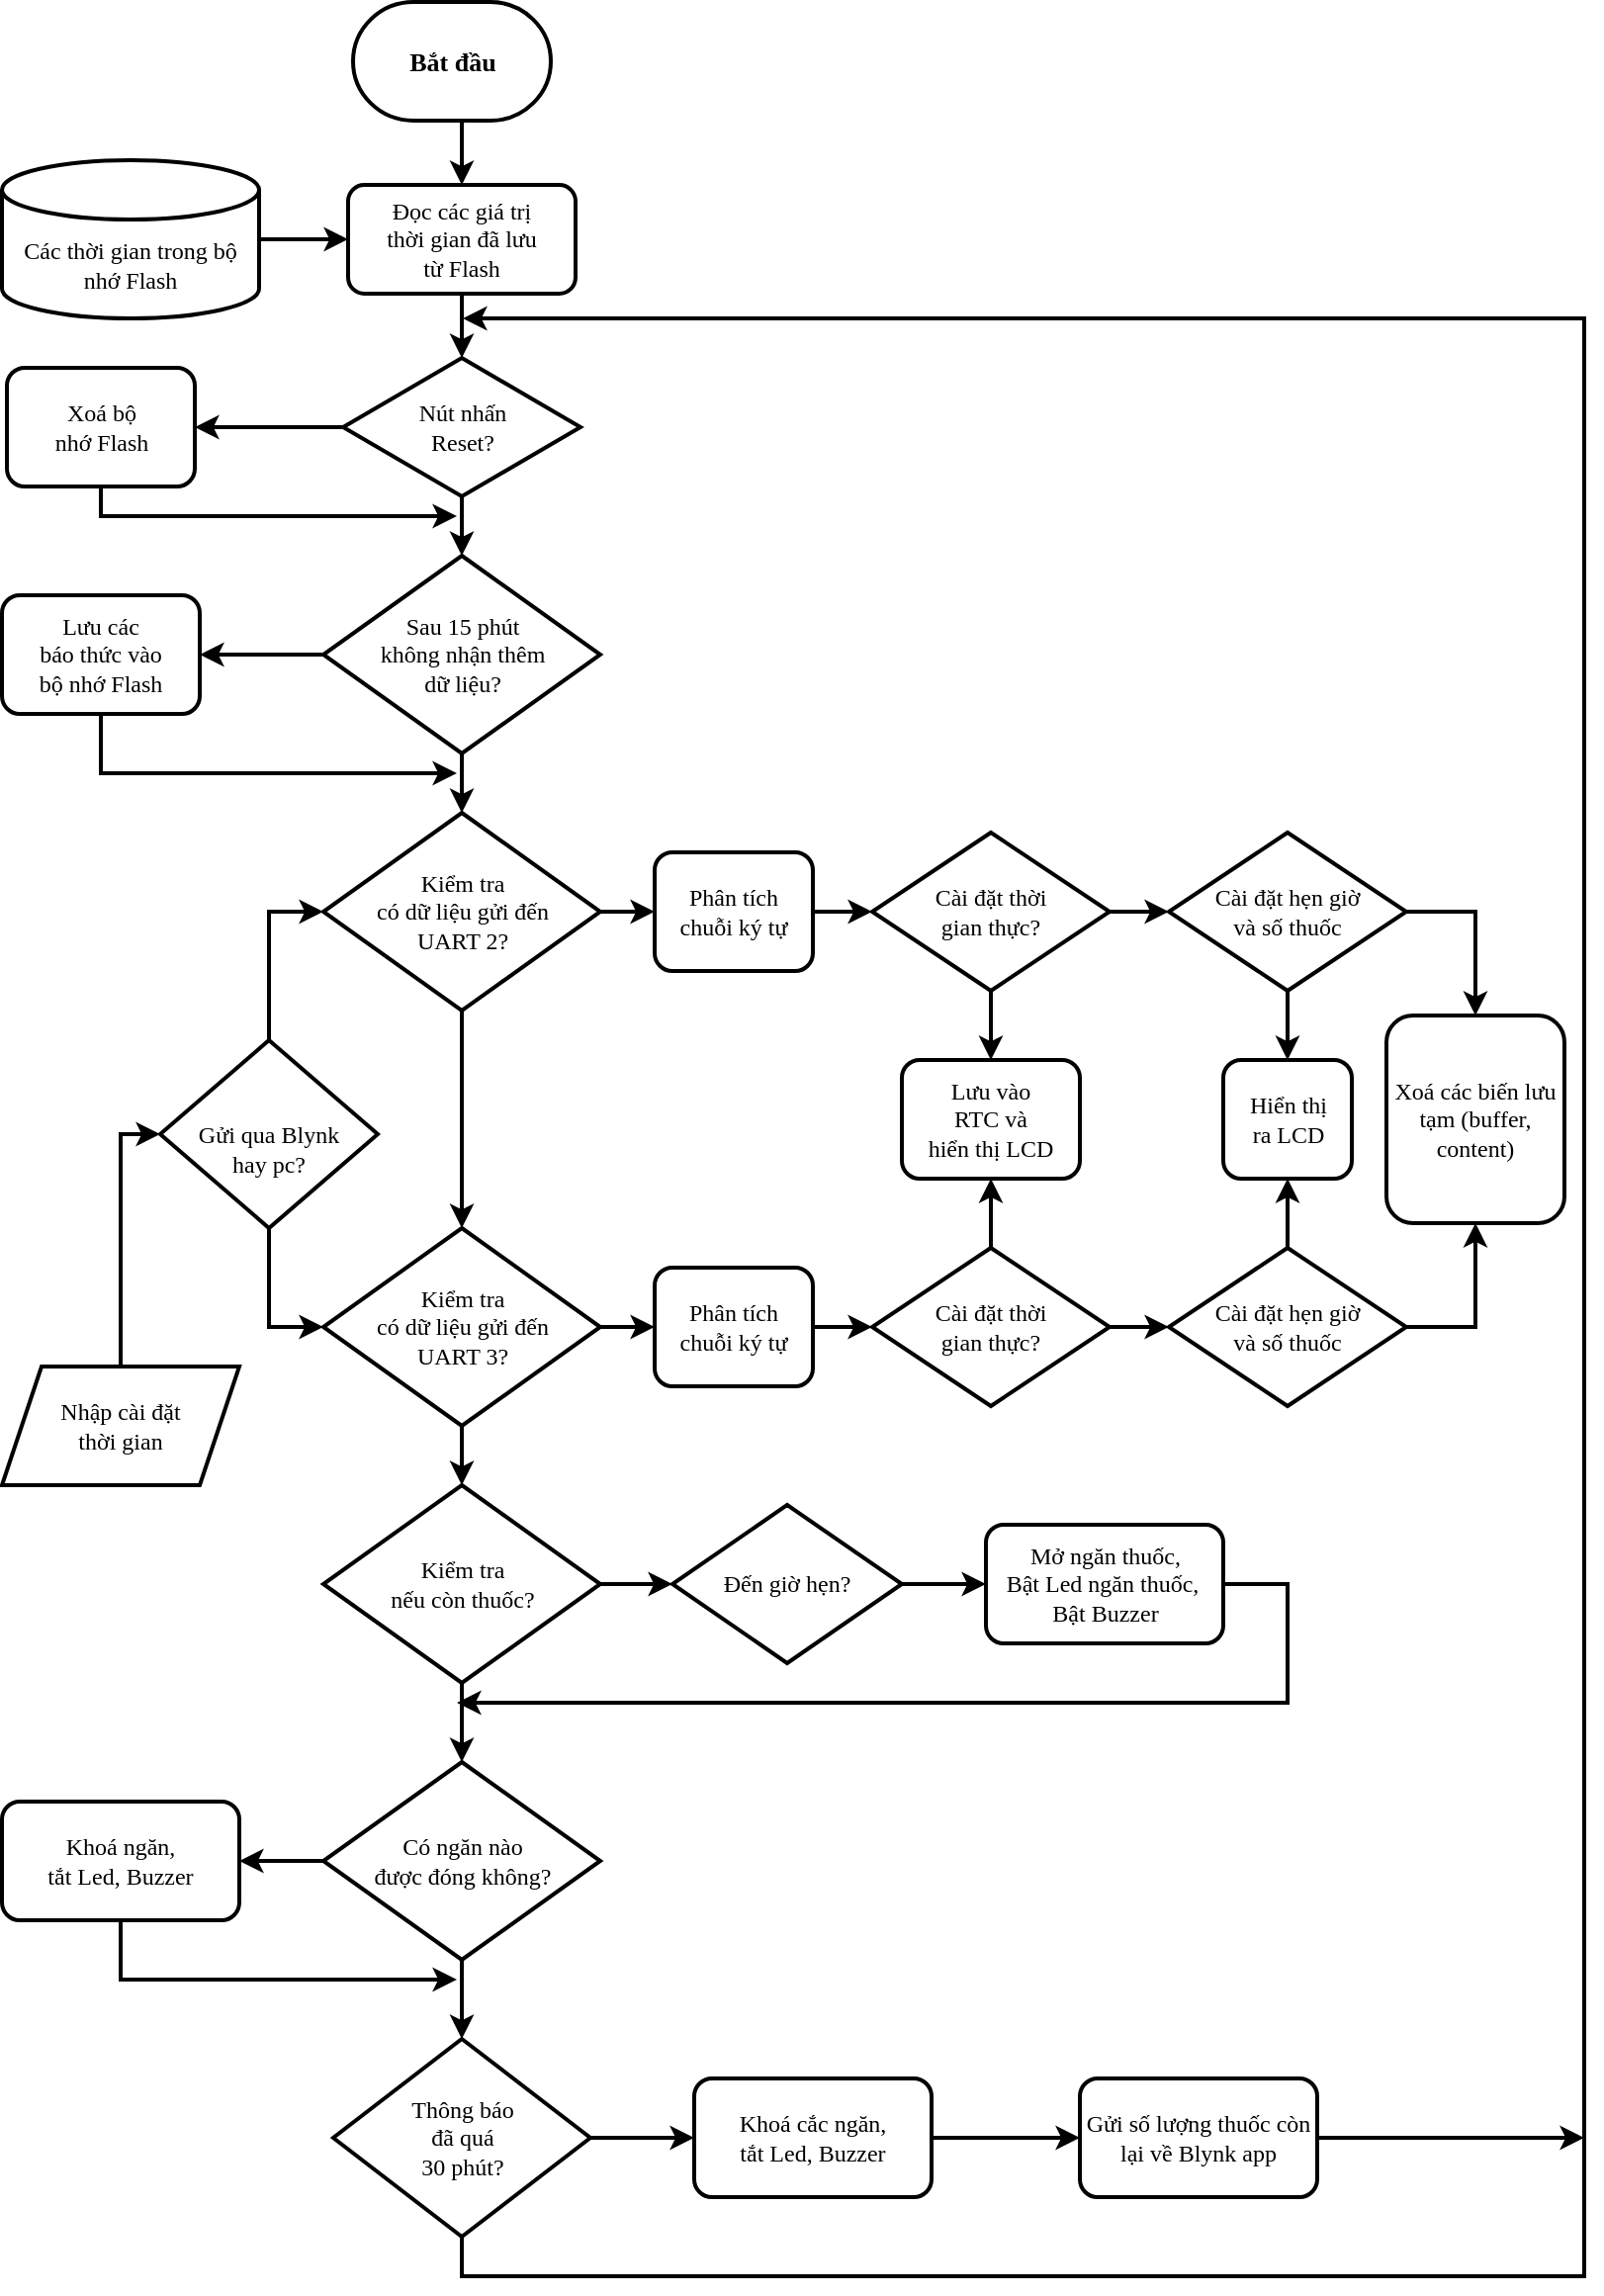 <mxfile version="14.7.6" type="github">
  <diagram id="C5RBs43oDa-KdzZeNtuy" name="Page-1">
    <mxGraphModel dx="868" dy="450" grid="1" gridSize="10" guides="1" tooltips="1" connect="1" arrows="1" fold="1" page="1" pageScale="1" pageWidth="827" pageHeight="1169" math="0" shadow="0">
      <root>
        <mxCell id="WIyWlLk6GJQsqaUBKTNV-0" />
        <mxCell id="WIyWlLk6GJQsqaUBKTNV-1" parent="WIyWlLk6GJQsqaUBKTNV-0" />
        <mxCell id="qwEOwE-_AJAWrVWyedu_-19" style="edgeStyle=orthogonalEdgeStyle;rounded=0;orthogonalLoop=1;jettySize=auto;html=1;exitX=0.5;exitY=1;exitDx=0;exitDy=0;exitPerimeter=0;entryX=0.5;entryY=0;entryDx=0;entryDy=0;strokeWidth=2;fontFamily=Verdana;fontStyle=0" edge="1" parent="WIyWlLk6GJQsqaUBKTNV-1" source="qwEOwE-_AJAWrVWyedu_-0" target="qwEOwE-_AJAWrVWyedu_-1">
          <mxGeometry relative="1" as="geometry" />
        </mxCell>
        <mxCell id="qwEOwE-_AJAWrVWyedu_-0" value="&lt;h4&gt;&lt;font style=&quot;font-size: 13px&quot;&gt;Bắt đầu&lt;/font&gt;&lt;/h4&gt;" style="strokeWidth=2;html=1;shape=mxgraph.flowchart.terminator;whiteSpace=wrap;fontFamily=Verdana;fontStyle=0" vertex="1" parent="WIyWlLk6GJQsqaUBKTNV-1">
          <mxGeometry x="187.5" y="10" width="100" height="60" as="geometry" />
        </mxCell>
        <mxCell id="qwEOwE-_AJAWrVWyedu_-20" style="edgeStyle=orthogonalEdgeStyle;rounded=0;orthogonalLoop=1;jettySize=auto;html=1;exitX=0.5;exitY=1;exitDx=0;exitDy=0;entryX=0.5;entryY=0;entryDx=0;entryDy=0;strokeWidth=2;fontFamily=Verdana;fontStyle=0" edge="1" parent="WIyWlLk6GJQsqaUBKTNV-1" source="qwEOwE-_AJAWrVWyedu_-1" target="qwEOwE-_AJAWrVWyedu_-4">
          <mxGeometry relative="1" as="geometry" />
        </mxCell>
        <mxCell id="qwEOwE-_AJAWrVWyedu_-1" value="&lt;p&gt;Đọc các giá trị &lt;br&gt;thời gian đã lưu &lt;br&gt;từ Flash&lt;/p&gt;" style="rounded=1;whiteSpace=wrap;html=1;strokeWidth=2;fontFamily=Verdana;fontStyle=0" vertex="1" parent="WIyWlLk6GJQsqaUBKTNV-1">
          <mxGeometry x="185" y="102.5" width="115" height="55" as="geometry" />
        </mxCell>
        <mxCell id="qwEOwE-_AJAWrVWyedu_-21" style="edgeStyle=orthogonalEdgeStyle;rounded=0;orthogonalLoop=1;jettySize=auto;html=1;exitX=1;exitY=0.5;exitDx=0;exitDy=0;exitPerimeter=0;strokeWidth=2;fontFamily=Verdana;fontStyle=0" edge="1" parent="WIyWlLk6GJQsqaUBKTNV-1" source="qwEOwE-_AJAWrVWyedu_-2" target="qwEOwE-_AJAWrVWyedu_-1">
          <mxGeometry relative="1" as="geometry" />
        </mxCell>
        <mxCell id="qwEOwE-_AJAWrVWyedu_-2" value="Các thời gian trong bộ nhớ Flash" style="shape=cylinder3;whiteSpace=wrap;html=1;boundedLbl=1;backgroundOutline=1;size=15;strokeWidth=2;fontFamily=Verdana;fontStyle=0" vertex="1" parent="WIyWlLk6GJQsqaUBKTNV-1">
          <mxGeometry x="10" y="90" width="130" height="80" as="geometry" />
        </mxCell>
        <mxCell id="qwEOwE-_AJAWrVWyedu_-124" style="edgeStyle=orthogonalEdgeStyle;rounded=0;jumpSize=6;orthogonalLoop=1;jettySize=auto;html=1;exitX=0.5;exitY=1;exitDx=0;exitDy=0;fontFamily=Verdana;strokeWidth=2;" edge="1" parent="WIyWlLk6GJQsqaUBKTNV-1" source="qwEOwE-_AJAWrVWyedu_-3">
          <mxGeometry relative="1" as="geometry">
            <mxPoint x="240" y="270" as="targetPoint" />
            <Array as="points">
              <mxPoint x="60" y="270" />
            </Array>
          </mxGeometry>
        </mxCell>
        <mxCell id="qwEOwE-_AJAWrVWyedu_-3" value="Xoá bộ &lt;br&gt;nhớ Flash" style="rounded=1;whiteSpace=wrap;html=1;strokeWidth=2;fontFamily=Verdana;fontStyle=0" vertex="1" parent="WIyWlLk6GJQsqaUBKTNV-1">
          <mxGeometry x="12.5" y="195" width="95" height="60" as="geometry" />
        </mxCell>
        <mxCell id="qwEOwE-_AJAWrVWyedu_-22" style="edgeStyle=orthogonalEdgeStyle;rounded=0;orthogonalLoop=1;jettySize=auto;html=1;exitX=0;exitY=0.5;exitDx=0;exitDy=0;strokeWidth=2;fontFamily=Verdana;fontStyle=0" edge="1" parent="WIyWlLk6GJQsqaUBKTNV-1" source="qwEOwE-_AJAWrVWyedu_-4" target="qwEOwE-_AJAWrVWyedu_-3">
          <mxGeometry relative="1" as="geometry" />
        </mxCell>
        <mxCell id="qwEOwE-_AJAWrVWyedu_-108" style="edgeStyle=orthogonalEdgeStyle;rounded=0;jumpSize=6;orthogonalLoop=1;jettySize=auto;html=1;exitX=0.5;exitY=1;exitDx=0;exitDy=0;entryX=0.5;entryY=0;entryDx=0;entryDy=0;fontFamily=Verdana;strokeWidth=2;" edge="1" parent="WIyWlLk6GJQsqaUBKTNV-1" source="qwEOwE-_AJAWrVWyedu_-4" target="qwEOwE-_AJAWrVWyedu_-5">
          <mxGeometry relative="1" as="geometry" />
        </mxCell>
        <mxCell id="qwEOwE-_AJAWrVWyedu_-4" value="Nút nhấn &lt;br&gt;Reset?" style="rhombus;whiteSpace=wrap;html=1;strokeWidth=2;fontFamily=Verdana;fontStyle=0" vertex="1" parent="WIyWlLk6GJQsqaUBKTNV-1">
          <mxGeometry x="182.5" y="190" width="120" height="70" as="geometry" />
        </mxCell>
        <mxCell id="qwEOwE-_AJAWrVWyedu_-30" style="edgeStyle=orthogonalEdgeStyle;rounded=0;jumpSize=6;orthogonalLoop=1;jettySize=auto;html=1;exitX=0.5;exitY=1;exitDx=0;exitDy=0;entryX=0.5;entryY=0;entryDx=0;entryDy=0;strokeWidth=2;fontFamily=Verdana;fontStyle=0" edge="1" parent="WIyWlLk6GJQsqaUBKTNV-1" source="qwEOwE-_AJAWrVWyedu_-5" target="qwEOwE-_AJAWrVWyedu_-7">
          <mxGeometry relative="1" as="geometry" />
        </mxCell>
        <mxCell id="qwEOwE-_AJAWrVWyedu_-118" style="edgeStyle=orthogonalEdgeStyle;rounded=0;jumpSize=6;orthogonalLoop=1;jettySize=auto;html=1;exitX=0;exitY=0.5;exitDx=0;exitDy=0;entryX=1;entryY=0.5;entryDx=0;entryDy=0;fontFamily=Verdana;strokeWidth=2;" edge="1" parent="WIyWlLk6GJQsqaUBKTNV-1" source="qwEOwE-_AJAWrVWyedu_-5" target="qwEOwE-_AJAWrVWyedu_-6">
          <mxGeometry relative="1" as="geometry" />
        </mxCell>
        <mxCell id="qwEOwE-_AJAWrVWyedu_-5" value="Sau 15 phút &lt;br&gt;không nhận thêm &lt;br&gt;dữ liệu?" style="rhombus;whiteSpace=wrap;html=1;strokeWidth=2;fontFamily=Verdana;fontStyle=0" vertex="1" parent="WIyWlLk6GJQsqaUBKTNV-1">
          <mxGeometry x="172.5" y="290" width="140" height="100" as="geometry" />
        </mxCell>
        <mxCell id="qwEOwE-_AJAWrVWyedu_-123" style="edgeStyle=orthogonalEdgeStyle;rounded=0;jumpSize=6;orthogonalLoop=1;jettySize=auto;html=1;exitX=0.5;exitY=1;exitDx=0;exitDy=0;fontFamily=Verdana;strokeWidth=2;" edge="1" parent="WIyWlLk6GJQsqaUBKTNV-1" source="qwEOwE-_AJAWrVWyedu_-6">
          <mxGeometry relative="1" as="geometry">
            <mxPoint x="240" y="400" as="targetPoint" />
            <Array as="points">
              <mxPoint x="60" y="400" />
            </Array>
          </mxGeometry>
        </mxCell>
        <mxCell id="qwEOwE-_AJAWrVWyedu_-6" value="Lưu các &lt;br&gt;báo thức vào&lt;br&gt;bộ nhớ Flash" style="rounded=1;whiteSpace=wrap;html=1;strokeWidth=2;fontFamily=Verdana;fontStyle=0" vertex="1" parent="WIyWlLk6GJQsqaUBKTNV-1">
          <mxGeometry x="10" y="310" width="100" height="60" as="geometry" />
        </mxCell>
        <mxCell id="qwEOwE-_AJAWrVWyedu_-32" style="edgeStyle=orthogonalEdgeStyle;rounded=0;jumpSize=6;orthogonalLoop=1;jettySize=auto;html=1;exitX=0.5;exitY=1;exitDx=0;exitDy=0;entryX=0.5;entryY=0;entryDx=0;entryDy=0;strokeWidth=2;fontFamily=Verdana;fontStyle=0" edge="1" parent="WIyWlLk6GJQsqaUBKTNV-1" source="qwEOwE-_AJAWrVWyedu_-7" target="qwEOwE-_AJAWrVWyedu_-8">
          <mxGeometry relative="1" as="geometry" />
        </mxCell>
        <mxCell id="qwEOwE-_AJAWrVWyedu_-66" style="edgeStyle=orthogonalEdgeStyle;rounded=0;jumpSize=6;orthogonalLoop=1;jettySize=auto;html=1;exitX=1;exitY=0.5;exitDx=0;exitDy=0;entryX=0;entryY=0.5;entryDx=0;entryDy=0;strokeWidth=2;fontFamily=Verdana;fontStyle=0" edge="1" parent="WIyWlLk6GJQsqaUBKTNV-1" source="qwEOwE-_AJAWrVWyedu_-7" target="qwEOwE-_AJAWrVWyedu_-65">
          <mxGeometry relative="1" as="geometry" />
        </mxCell>
        <mxCell id="qwEOwE-_AJAWrVWyedu_-7" value="Kiểm tra &lt;br&gt;có dữ liệu gửi đến &lt;br&gt;UART 2?" style="rhombus;whiteSpace=wrap;html=1;strokeWidth=2;fontFamily=Verdana;fontStyle=0" vertex="1" parent="WIyWlLk6GJQsqaUBKTNV-1">
          <mxGeometry x="172.5" y="420" width="140" height="100" as="geometry" />
        </mxCell>
        <mxCell id="qwEOwE-_AJAWrVWyedu_-40" style="edgeStyle=orthogonalEdgeStyle;rounded=0;jumpSize=6;orthogonalLoop=1;jettySize=auto;html=1;exitX=0.5;exitY=1;exitDx=0;exitDy=0;entryX=0.5;entryY=0;entryDx=0;entryDy=0;strokeWidth=2;fontFamily=Verdana;fontStyle=0" edge="1" parent="WIyWlLk6GJQsqaUBKTNV-1" source="qwEOwE-_AJAWrVWyedu_-8" target="qwEOwE-_AJAWrVWyedu_-9">
          <mxGeometry relative="1" as="geometry" />
        </mxCell>
        <mxCell id="qwEOwE-_AJAWrVWyedu_-73" style="edgeStyle=orthogonalEdgeStyle;rounded=0;jumpSize=6;orthogonalLoop=1;jettySize=auto;html=1;exitX=1;exitY=0.5;exitDx=0;exitDy=0;entryX=0;entryY=0.5;entryDx=0;entryDy=0;strokeWidth=2;fontFamily=Verdana;fontStyle=0" edge="1" parent="WIyWlLk6GJQsqaUBKTNV-1" source="qwEOwE-_AJAWrVWyedu_-8" target="qwEOwE-_AJAWrVWyedu_-64">
          <mxGeometry relative="1" as="geometry" />
        </mxCell>
        <mxCell id="qwEOwE-_AJAWrVWyedu_-8" value="Kiểm tra &lt;br&gt;có dữ liệu gửi đến &lt;br&gt;UART 3?" style="rhombus;whiteSpace=wrap;html=1;strokeWidth=2;fontFamily=Verdana;fontStyle=0" vertex="1" parent="WIyWlLk6GJQsqaUBKTNV-1">
          <mxGeometry x="172.5" y="630" width="140" height="100" as="geometry" />
        </mxCell>
        <mxCell id="qwEOwE-_AJAWrVWyedu_-41" style="edgeStyle=orthogonalEdgeStyle;rounded=0;jumpSize=6;orthogonalLoop=1;jettySize=auto;html=1;exitX=0.5;exitY=1;exitDx=0;exitDy=0;strokeWidth=2;fontFamily=Verdana;fontStyle=0" edge="1" parent="WIyWlLk6GJQsqaUBKTNV-1" source="qwEOwE-_AJAWrVWyedu_-9" target="qwEOwE-_AJAWrVWyedu_-10">
          <mxGeometry relative="1" as="geometry" />
        </mxCell>
        <mxCell id="qwEOwE-_AJAWrVWyedu_-61" style="edgeStyle=orthogonalEdgeStyle;rounded=0;jumpSize=6;orthogonalLoop=1;jettySize=auto;html=1;exitX=1;exitY=0.5;exitDx=0;exitDy=0;entryX=0;entryY=0.5;entryDx=0;entryDy=0;strokeWidth=2;fontFamily=Verdana;fontStyle=0" edge="1" parent="WIyWlLk6GJQsqaUBKTNV-1" source="qwEOwE-_AJAWrVWyedu_-9" target="qwEOwE-_AJAWrVWyedu_-56">
          <mxGeometry relative="1" as="geometry" />
        </mxCell>
        <mxCell id="qwEOwE-_AJAWrVWyedu_-9" value="Kiểm tra &lt;br&gt;nếu còn thuốc?" style="rhombus;whiteSpace=wrap;html=1;strokeWidth=2;fontFamily=Verdana;fontStyle=0" vertex="1" parent="WIyWlLk6GJQsqaUBKTNV-1">
          <mxGeometry x="172.5" y="760" width="140" height="100" as="geometry" />
        </mxCell>
        <mxCell id="qwEOwE-_AJAWrVWyedu_-44" style="edgeStyle=orthogonalEdgeStyle;rounded=0;jumpSize=6;orthogonalLoop=1;jettySize=auto;html=1;exitX=0;exitY=0.5;exitDx=0;exitDy=0;entryX=1;entryY=0.5;entryDx=0;entryDy=0;strokeWidth=2;fontFamily=Verdana;fontStyle=0" edge="1" parent="WIyWlLk6GJQsqaUBKTNV-1" source="qwEOwE-_AJAWrVWyedu_-10" target="qwEOwE-_AJAWrVWyedu_-42">
          <mxGeometry relative="1" as="geometry" />
        </mxCell>
        <mxCell id="qwEOwE-_AJAWrVWyedu_-47" style="edgeStyle=orthogonalEdgeStyle;rounded=0;jumpSize=6;orthogonalLoop=1;jettySize=auto;html=1;exitX=0.5;exitY=1;exitDx=0;exitDy=0;entryX=0.5;entryY=0;entryDx=0;entryDy=0;strokeWidth=2;fontFamily=Verdana;fontStyle=0" edge="1" parent="WIyWlLk6GJQsqaUBKTNV-1" source="qwEOwE-_AJAWrVWyedu_-10" target="qwEOwE-_AJAWrVWyedu_-46">
          <mxGeometry relative="1" as="geometry" />
        </mxCell>
        <mxCell id="qwEOwE-_AJAWrVWyedu_-10" value="Có ngăn nào &lt;br&gt;được đóng không?" style="rhombus;whiteSpace=wrap;html=1;strokeWidth=2;fontFamily=Verdana;fontStyle=0" vertex="1" parent="WIyWlLk6GJQsqaUBKTNV-1">
          <mxGeometry x="172.5" y="900" width="140" height="100" as="geometry" />
        </mxCell>
        <mxCell id="qwEOwE-_AJAWrVWyedu_-97" style="edgeStyle=orthogonalEdgeStyle;rounded=0;jumpSize=6;orthogonalLoop=1;jettySize=auto;html=1;exitX=0.5;exitY=0;exitDx=0;exitDy=0;entryX=0;entryY=0.5;entryDx=0;entryDy=0;fontFamily=Verdana;strokeWidth=2;" edge="1" parent="WIyWlLk6GJQsqaUBKTNV-1" source="qwEOwE-_AJAWrVWyedu_-11" target="qwEOwE-_AJAWrVWyedu_-7">
          <mxGeometry relative="1" as="geometry" />
        </mxCell>
        <mxCell id="qwEOwE-_AJAWrVWyedu_-101" style="edgeStyle=orthogonalEdgeStyle;rounded=0;jumpSize=6;orthogonalLoop=1;jettySize=auto;html=1;exitX=0.5;exitY=1;exitDx=0;exitDy=0;entryX=0;entryY=0.5;entryDx=0;entryDy=0;fontFamily=Verdana;strokeWidth=2;" edge="1" parent="WIyWlLk6GJQsqaUBKTNV-1" source="qwEOwE-_AJAWrVWyedu_-11" target="qwEOwE-_AJAWrVWyedu_-8">
          <mxGeometry relative="1" as="geometry" />
        </mxCell>
        <mxCell id="qwEOwE-_AJAWrVWyedu_-11" value="&lt;br&gt;Gửi qua Blynk &lt;br&gt;hay pc?" style="rhombus;whiteSpace=wrap;html=1;strokeWidth=2;fontFamily=Verdana;fontStyle=0" vertex="1" parent="WIyWlLk6GJQsqaUBKTNV-1">
          <mxGeometry x="90" y="535" width="110" height="95" as="geometry" />
        </mxCell>
        <mxCell id="qwEOwE-_AJAWrVWyedu_-100" style="edgeStyle=orthogonalEdgeStyle;rounded=0;jumpSize=6;orthogonalLoop=1;jettySize=auto;html=1;exitX=0.5;exitY=0;exitDx=0;exitDy=0;entryX=0;entryY=0.5;entryDx=0;entryDy=0;fontFamily=Verdana;strokeWidth=2;" edge="1" parent="WIyWlLk6GJQsqaUBKTNV-1" source="qwEOwE-_AJAWrVWyedu_-12" target="qwEOwE-_AJAWrVWyedu_-11">
          <mxGeometry relative="1" as="geometry" />
        </mxCell>
        <mxCell id="qwEOwE-_AJAWrVWyedu_-12" value="Nhập cài đặt &lt;br&gt;thời gian" style="shape=parallelogram;perimeter=parallelogramPerimeter;whiteSpace=wrap;html=1;fixedSize=1;strokeWidth=2;fontFamily=Verdana;fontStyle=0" vertex="1" parent="WIyWlLk6GJQsqaUBKTNV-1">
          <mxGeometry x="10" y="700" width="120" height="60" as="geometry" />
        </mxCell>
        <mxCell id="qwEOwE-_AJAWrVWyedu_-68" style="edgeStyle=orthogonalEdgeStyle;rounded=0;jumpSize=6;orthogonalLoop=1;jettySize=auto;html=1;exitX=1;exitY=0.5;exitDx=0;exitDy=0;entryX=0;entryY=0.5;entryDx=0;entryDy=0;strokeWidth=2;fontFamily=Verdana;fontStyle=0" edge="1" parent="WIyWlLk6GJQsqaUBKTNV-1" source="qwEOwE-_AJAWrVWyedu_-15" target="qwEOwE-_AJAWrVWyedu_-17">
          <mxGeometry relative="1" as="geometry" />
        </mxCell>
        <mxCell id="qwEOwE-_AJAWrVWyedu_-102" style="edgeStyle=orthogonalEdgeStyle;rounded=0;jumpSize=6;orthogonalLoop=1;jettySize=auto;html=1;exitX=0.5;exitY=1;exitDx=0;exitDy=0;entryX=0.5;entryY=0;entryDx=0;entryDy=0;fontFamily=Verdana;strokeWidth=2;" edge="1" parent="WIyWlLk6GJQsqaUBKTNV-1" source="qwEOwE-_AJAWrVWyedu_-15" target="qwEOwE-_AJAWrVWyedu_-78">
          <mxGeometry relative="1" as="geometry" />
        </mxCell>
        <mxCell id="qwEOwE-_AJAWrVWyedu_-15" value="Cài đặt thời &lt;br&gt;gian thực?" style="rhombus;whiteSpace=wrap;html=1;strokeWidth=2;fontFamily=Verdana;fontStyle=0" vertex="1" parent="WIyWlLk6GJQsqaUBKTNV-1">
          <mxGeometry x="450" y="430" width="120" height="80" as="geometry" />
        </mxCell>
        <mxCell id="qwEOwE-_AJAWrVWyedu_-114" style="edgeStyle=orthogonalEdgeStyle;rounded=0;jumpSize=6;orthogonalLoop=1;jettySize=auto;html=1;exitX=0.5;exitY=1;exitDx=0;exitDy=0;entryX=0.5;entryY=0;entryDx=0;entryDy=0;fontFamily=Verdana;strokeWidth=2;" edge="1" parent="WIyWlLk6GJQsqaUBKTNV-1" source="qwEOwE-_AJAWrVWyedu_-17" target="qwEOwE-_AJAWrVWyedu_-112">
          <mxGeometry relative="1" as="geometry" />
        </mxCell>
        <mxCell id="qwEOwE-_AJAWrVWyedu_-115" style="edgeStyle=orthogonalEdgeStyle;rounded=0;jumpSize=6;orthogonalLoop=1;jettySize=auto;html=1;exitX=1;exitY=0.5;exitDx=0;exitDy=0;entryX=0.5;entryY=0;entryDx=0;entryDy=0;fontFamily=Verdana;strokeWidth=2;" edge="1" parent="WIyWlLk6GJQsqaUBKTNV-1" source="qwEOwE-_AJAWrVWyedu_-17" target="qwEOwE-_AJAWrVWyedu_-80">
          <mxGeometry relative="1" as="geometry" />
        </mxCell>
        <mxCell id="qwEOwE-_AJAWrVWyedu_-17" value="Cài đặt hẹn giờ&lt;br&gt;và số thuốc" style="rhombus;whiteSpace=wrap;html=1;strokeWidth=2;fontFamily=Verdana;fontStyle=0" vertex="1" parent="WIyWlLk6GJQsqaUBKTNV-1">
          <mxGeometry x="600" y="430" width="120" height="80" as="geometry" />
        </mxCell>
        <mxCell id="qwEOwE-_AJAWrVWyedu_-120" style="edgeStyle=orthogonalEdgeStyle;rounded=0;jumpSize=6;orthogonalLoop=1;jettySize=auto;html=1;exitX=0.5;exitY=1;exitDx=0;exitDy=0;fontFamily=Verdana;strokeWidth=2;" edge="1" parent="WIyWlLk6GJQsqaUBKTNV-1" source="qwEOwE-_AJAWrVWyedu_-42">
          <mxGeometry relative="1" as="geometry">
            <mxPoint x="240" y="1010" as="targetPoint" />
            <Array as="points">
              <mxPoint x="70" y="1010" />
            </Array>
          </mxGeometry>
        </mxCell>
        <mxCell id="qwEOwE-_AJAWrVWyedu_-42" value="Khoá ngăn, &lt;br&gt;tắt Led, Buzzer" style="rounded=1;whiteSpace=wrap;html=1;strokeWidth=2;fontFamily=Verdana;fontStyle=0" vertex="1" parent="WIyWlLk6GJQsqaUBKTNV-1">
          <mxGeometry x="10" y="920" width="120" height="60" as="geometry" />
        </mxCell>
        <mxCell id="qwEOwE-_AJAWrVWyedu_-51" style="edgeStyle=orthogonalEdgeStyle;rounded=0;jumpSize=6;orthogonalLoop=1;jettySize=auto;html=1;exitX=1;exitY=0.5;exitDx=0;exitDy=0;entryX=0;entryY=0.5;entryDx=0;entryDy=0;strokeWidth=2;fontFamily=Verdana;fontStyle=0" edge="1" parent="WIyWlLk6GJQsqaUBKTNV-1" source="qwEOwE-_AJAWrVWyedu_-46" target="qwEOwE-_AJAWrVWyedu_-49">
          <mxGeometry relative="1" as="geometry" />
        </mxCell>
        <mxCell id="qwEOwE-_AJAWrVWyedu_-106" style="edgeStyle=orthogonalEdgeStyle;rounded=0;jumpSize=6;orthogonalLoop=1;jettySize=auto;html=1;exitX=0.5;exitY=1;exitDx=0;exitDy=0;fontFamily=Verdana;strokeWidth=2;" edge="1" parent="WIyWlLk6GJQsqaUBKTNV-1" source="qwEOwE-_AJAWrVWyedu_-46">
          <mxGeometry relative="1" as="geometry">
            <mxPoint x="243" y="170" as="targetPoint" />
            <Array as="points">
              <mxPoint x="243" y="1160" />
              <mxPoint x="810" y="1160" />
              <mxPoint x="810" y="170" />
            </Array>
          </mxGeometry>
        </mxCell>
        <mxCell id="qwEOwE-_AJAWrVWyedu_-46" value="Thông báo&lt;br&gt;đã quá &lt;br&gt;30 phút?" style="rhombus;whiteSpace=wrap;html=1;strokeWidth=2;fontFamily=Verdana;fontStyle=0" vertex="1" parent="WIyWlLk6GJQsqaUBKTNV-1">
          <mxGeometry x="177.5" y="1040" width="130" height="100" as="geometry" />
        </mxCell>
        <mxCell id="qwEOwE-_AJAWrVWyedu_-52" style="edgeStyle=orthogonalEdgeStyle;rounded=0;jumpSize=6;orthogonalLoop=1;jettySize=auto;html=1;exitX=1;exitY=0.5;exitDx=0;exitDy=0;entryX=0;entryY=0.5;entryDx=0;entryDy=0;strokeWidth=2;fontFamily=Verdana;fontStyle=0" edge="1" parent="WIyWlLk6GJQsqaUBKTNV-1" source="qwEOwE-_AJAWrVWyedu_-49" target="qwEOwE-_AJAWrVWyedu_-50">
          <mxGeometry relative="1" as="geometry" />
        </mxCell>
        <mxCell id="qwEOwE-_AJAWrVWyedu_-49" value="Khoá cắc ngăn, &lt;br&gt;tắt Led, Buzzer" style="rounded=1;whiteSpace=wrap;html=1;strokeWidth=2;fontFamily=Verdana;fontStyle=0" vertex="1" parent="WIyWlLk6GJQsqaUBKTNV-1">
          <mxGeometry x="360" y="1060" width="120" height="60" as="geometry" />
        </mxCell>
        <mxCell id="qwEOwE-_AJAWrVWyedu_-127" style="edgeStyle=orthogonalEdgeStyle;rounded=0;jumpSize=6;orthogonalLoop=1;jettySize=auto;html=1;exitX=1;exitY=0.5;exitDx=0;exitDy=0;fontFamily=Verdana;strokeWidth=2;" edge="1" parent="WIyWlLk6GJQsqaUBKTNV-1" source="qwEOwE-_AJAWrVWyedu_-50">
          <mxGeometry relative="1" as="geometry">
            <mxPoint x="810" y="1090" as="targetPoint" />
          </mxGeometry>
        </mxCell>
        <mxCell id="qwEOwE-_AJAWrVWyedu_-50" value="Gửi số lượng thuốc còn lại về Blynk app" style="rounded=1;whiteSpace=wrap;html=1;strokeWidth=2;fontFamily=Verdana;fontStyle=0" vertex="1" parent="WIyWlLk6GJQsqaUBKTNV-1">
          <mxGeometry x="555" y="1060" width="120" height="60" as="geometry" />
        </mxCell>
        <mxCell id="qwEOwE-_AJAWrVWyedu_-122" style="edgeStyle=orthogonalEdgeStyle;rounded=0;jumpSize=6;orthogonalLoop=1;jettySize=auto;html=1;exitX=1;exitY=0.5;exitDx=0;exitDy=0;fontFamily=Verdana;strokeWidth=2;" edge="1" parent="WIyWlLk6GJQsqaUBKTNV-1" source="qwEOwE-_AJAWrVWyedu_-55">
          <mxGeometry relative="1" as="geometry">
            <mxPoint x="240" y="870" as="targetPoint" />
            <Array as="points">
              <mxPoint x="660" y="810" />
              <mxPoint x="660" y="870" />
            </Array>
          </mxGeometry>
        </mxCell>
        <mxCell id="qwEOwE-_AJAWrVWyedu_-55" value="Mở ngăn thuốc, &lt;br&gt;Bật Led ngăn thuốc,&amp;nbsp;&lt;br&gt;Bật Buzzer" style="rounded=1;whiteSpace=wrap;html=1;strokeWidth=2;fontFamily=Verdana;fontStyle=0" vertex="1" parent="WIyWlLk6GJQsqaUBKTNV-1">
          <mxGeometry x="507.5" y="780" width="120" height="60" as="geometry" />
        </mxCell>
        <mxCell id="qwEOwE-_AJAWrVWyedu_-62" style="edgeStyle=orthogonalEdgeStyle;rounded=0;jumpSize=6;orthogonalLoop=1;jettySize=auto;html=1;exitX=1;exitY=0.5;exitDx=0;exitDy=0;entryX=0;entryY=0.5;entryDx=0;entryDy=0;strokeWidth=2;fontFamily=Verdana;fontStyle=0" edge="1" parent="WIyWlLk6GJQsqaUBKTNV-1" source="qwEOwE-_AJAWrVWyedu_-56" target="qwEOwE-_AJAWrVWyedu_-55">
          <mxGeometry relative="1" as="geometry" />
        </mxCell>
        <mxCell id="qwEOwE-_AJAWrVWyedu_-56" value="Đến giờ hẹn?" style="rhombus;whiteSpace=wrap;html=1;strokeWidth=2;fontFamily=Verdana;fontStyle=0" vertex="1" parent="WIyWlLk6GJQsqaUBKTNV-1">
          <mxGeometry x="349" y="770" width="116" height="80" as="geometry" />
        </mxCell>
        <mxCell id="qwEOwE-_AJAWrVWyedu_-74" style="edgeStyle=orthogonalEdgeStyle;rounded=0;jumpSize=6;orthogonalLoop=1;jettySize=auto;html=1;exitX=1;exitY=0.5;exitDx=0;exitDy=0;strokeWidth=2;fontFamily=Verdana;fontStyle=0" edge="1" parent="WIyWlLk6GJQsqaUBKTNV-1" source="qwEOwE-_AJAWrVWyedu_-64" target="qwEOwE-_AJAWrVWyedu_-72">
          <mxGeometry relative="1" as="geometry" />
        </mxCell>
        <mxCell id="qwEOwE-_AJAWrVWyedu_-64" value="Phân tích &lt;br&gt;chuỗi ký tự" style="rounded=1;whiteSpace=wrap;html=1;strokeWidth=2;fontFamily=Verdana;fontStyle=0" vertex="1" parent="WIyWlLk6GJQsqaUBKTNV-1">
          <mxGeometry x="340" y="650" width="80" height="60" as="geometry" />
        </mxCell>
        <mxCell id="qwEOwE-_AJAWrVWyedu_-67" style="edgeStyle=orthogonalEdgeStyle;rounded=0;jumpSize=6;orthogonalLoop=1;jettySize=auto;html=1;exitX=1;exitY=0.5;exitDx=0;exitDy=0;entryX=0;entryY=0.5;entryDx=0;entryDy=0;strokeWidth=2;fontFamily=Verdana;fontStyle=0" edge="1" parent="WIyWlLk6GJQsqaUBKTNV-1" source="qwEOwE-_AJAWrVWyedu_-65" target="qwEOwE-_AJAWrVWyedu_-15">
          <mxGeometry relative="1" as="geometry" />
        </mxCell>
        <mxCell id="qwEOwE-_AJAWrVWyedu_-65" value="Phân tích &lt;br&gt;chuỗi ký tự" style="rounded=1;whiteSpace=wrap;html=1;strokeWidth=2;fontFamily=Verdana;fontStyle=0" vertex="1" parent="WIyWlLk6GJQsqaUBKTNV-1">
          <mxGeometry x="340" y="440" width="80" height="60" as="geometry" />
        </mxCell>
        <mxCell id="qwEOwE-_AJAWrVWyedu_-77" style="edgeStyle=orthogonalEdgeStyle;rounded=0;jumpSize=6;orthogonalLoop=1;jettySize=auto;html=1;exitX=1;exitY=0.5;exitDx=0;exitDy=0;entryX=0;entryY=0.5;entryDx=0;entryDy=0;strokeWidth=2;fontFamily=Verdana;fontStyle=0" edge="1" parent="WIyWlLk6GJQsqaUBKTNV-1" source="qwEOwE-_AJAWrVWyedu_-72" target="qwEOwE-_AJAWrVWyedu_-76">
          <mxGeometry relative="1" as="geometry" />
        </mxCell>
        <mxCell id="qwEOwE-_AJAWrVWyedu_-103" style="edgeStyle=orthogonalEdgeStyle;rounded=0;jumpSize=6;orthogonalLoop=1;jettySize=auto;html=1;exitX=0.5;exitY=0;exitDx=0;exitDy=0;entryX=0.5;entryY=1;entryDx=0;entryDy=0;fontFamily=Verdana;strokeWidth=2;" edge="1" parent="WIyWlLk6GJQsqaUBKTNV-1" source="qwEOwE-_AJAWrVWyedu_-72" target="qwEOwE-_AJAWrVWyedu_-78">
          <mxGeometry relative="1" as="geometry" />
        </mxCell>
        <mxCell id="qwEOwE-_AJAWrVWyedu_-72" value="Cài đặt thời &lt;br&gt;gian thực?" style="rhombus;whiteSpace=wrap;html=1;strokeWidth=2;fontFamily=Verdana;fontStyle=0" vertex="1" parent="WIyWlLk6GJQsqaUBKTNV-1">
          <mxGeometry x="450" y="640" width="120" height="80" as="geometry" />
        </mxCell>
        <mxCell id="qwEOwE-_AJAWrVWyedu_-113" style="edgeStyle=orthogonalEdgeStyle;rounded=0;jumpSize=6;orthogonalLoop=1;jettySize=auto;html=1;exitX=0.5;exitY=0;exitDx=0;exitDy=0;entryX=0.5;entryY=1;entryDx=0;entryDy=0;fontFamily=Verdana;strokeWidth=2;" edge="1" parent="WIyWlLk6GJQsqaUBKTNV-1" source="qwEOwE-_AJAWrVWyedu_-76" target="qwEOwE-_AJAWrVWyedu_-112">
          <mxGeometry relative="1" as="geometry" />
        </mxCell>
        <mxCell id="qwEOwE-_AJAWrVWyedu_-117" style="edgeStyle=orthogonalEdgeStyle;rounded=0;jumpSize=6;orthogonalLoop=1;jettySize=auto;html=1;exitX=1;exitY=0.5;exitDx=0;exitDy=0;entryX=0.5;entryY=1;entryDx=0;entryDy=0;fontFamily=Verdana;strokeWidth=2;" edge="1" parent="WIyWlLk6GJQsqaUBKTNV-1" source="qwEOwE-_AJAWrVWyedu_-76" target="qwEOwE-_AJAWrVWyedu_-80">
          <mxGeometry relative="1" as="geometry" />
        </mxCell>
        <mxCell id="qwEOwE-_AJAWrVWyedu_-76" value="Cài đặt hẹn giờ&lt;br&gt;và số thuốc" style="rhombus;whiteSpace=wrap;html=1;strokeWidth=2;fontFamily=Verdana;fontStyle=0" vertex="1" parent="WIyWlLk6GJQsqaUBKTNV-1">
          <mxGeometry x="600" y="640" width="120" height="80" as="geometry" />
        </mxCell>
        <mxCell id="qwEOwE-_AJAWrVWyedu_-78" value="Lưu vào &lt;br&gt;RTC và &lt;br&gt;hiển thị LCD" style="rounded=1;whiteSpace=wrap;html=1;strokeWidth=2;fontFamily=Verdana;fontStyle=0" vertex="1" parent="WIyWlLk6GJQsqaUBKTNV-1">
          <mxGeometry x="465" y="545" width="90" height="60" as="geometry" />
        </mxCell>
        <mxCell id="qwEOwE-_AJAWrVWyedu_-80" value="Xoá các biến lưu tạm (buffer, content)" style="rounded=1;whiteSpace=wrap;html=1;strokeWidth=2;fontFamily=Verdana;fontStyle=0" vertex="1" parent="WIyWlLk6GJQsqaUBKTNV-1">
          <mxGeometry x="710" y="522.5" width="90" height="105" as="geometry" />
        </mxCell>
        <mxCell id="qwEOwE-_AJAWrVWyedu_-112" value="Hiển thị &lt;br&gt;ra LCD" style="rounded=1;whiteSpace=wrap;html=1;fontFamily=Verdana;strokeWidth=2;" vertex="1" parent="WIyWlLk6GJQsqaUBKTNV-1">
          <mxGeometry x="627.5" y="545" width="65" height="60" as="geometry" />
        </mxCell>
      </root>
    </mxGraphModel>
  </diagram>
</mxfile>
